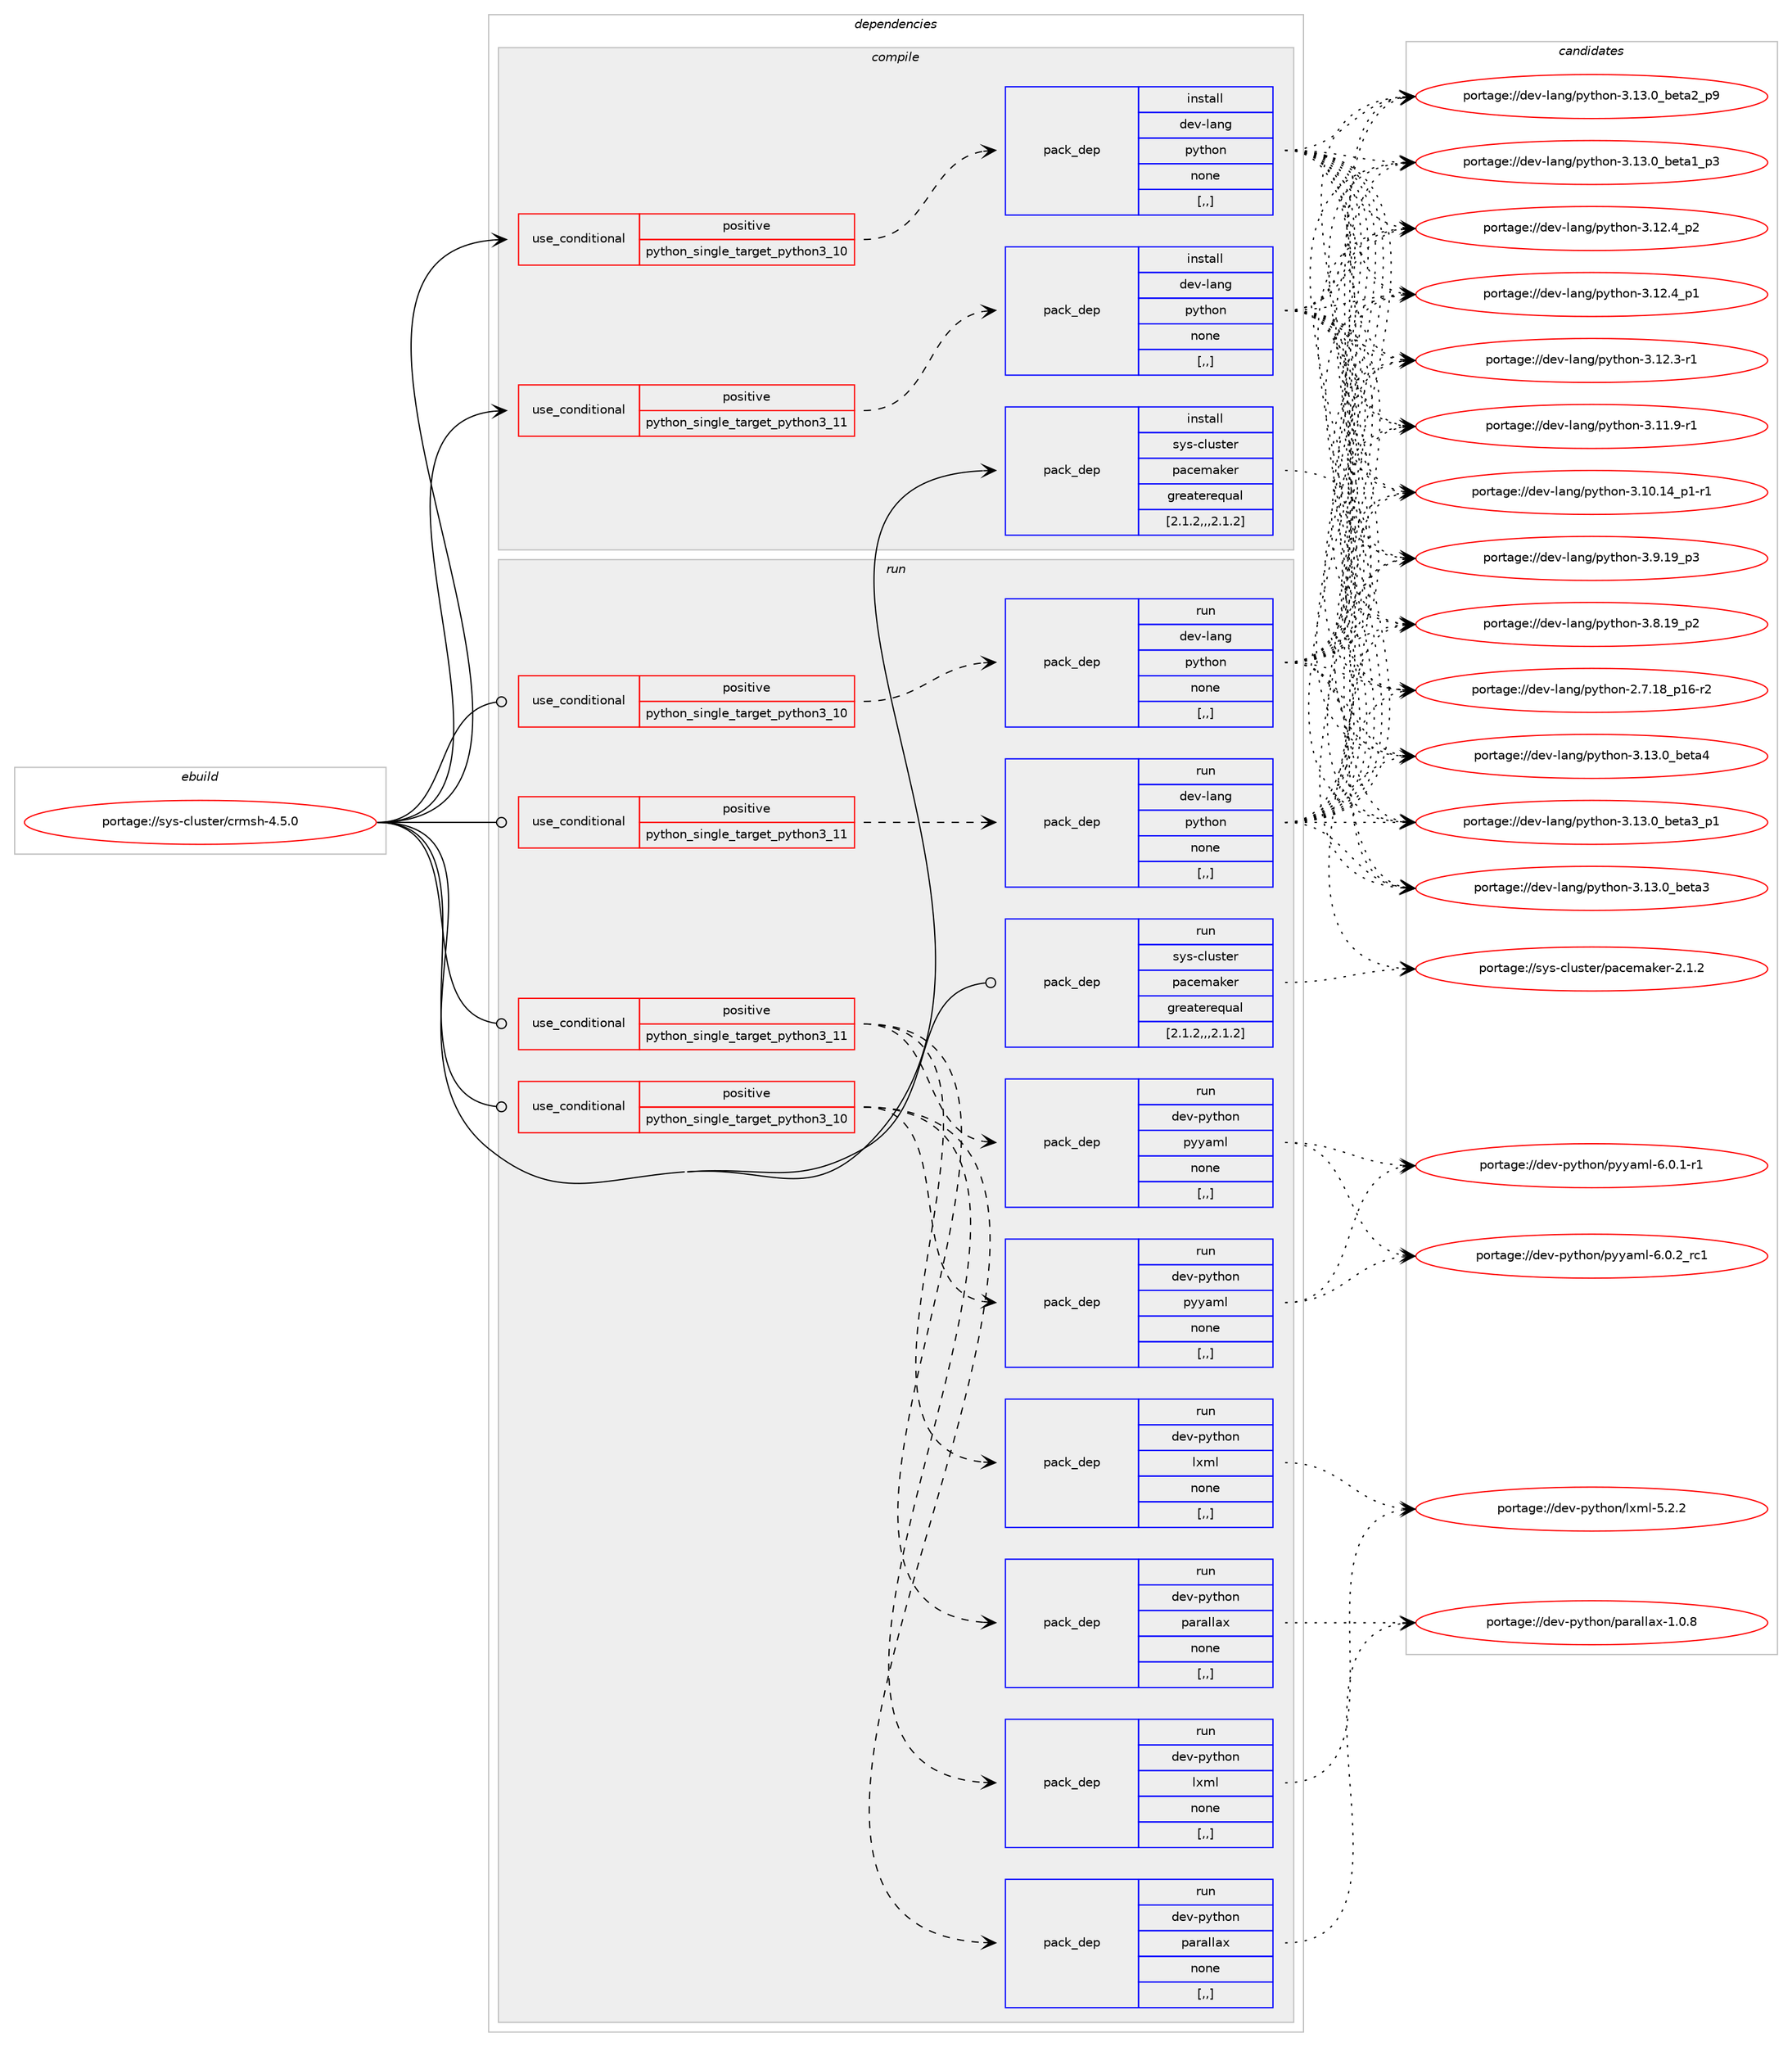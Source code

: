digraph prolog {

# *************
# Graph options
# *************

newrank=true;
concentrate=true;
compound=true;
graph [rankdir=LR,fontname=Helvetica,fontsize=10,ranksep=1.5];#, ranksep=2.5, nodesep=0.2];
edge  [arrowhead=vee];
node  [fontname=Helvetica,fontsize=10];

# **********
# The ebuild
# **********

subgraph cluster_leftcol {
color=gray;
label=<<i>ebuild</i>>;
id [label="portage://sys-cluster/crmsh-4.5.0", color=red, width=4, href="../sys-cluster/crmsh-4.5.0.svg"];
}

# ****************
# The dependencies
# ****************

subgraph cluster_midcol {
color=gray;
label=<<i>dependencies</i>>;
subgraph cluster_compile {
fillcolor="#eeeeee";
style=filled;
label=<<i>compile</i>>;
subgraph cond114196 {
dependency430208 [label=<<TABLE BORDER="0" CELLBORDER="1" CELLSPACING="0" CELLPADDING="4"><TR><TD ROWSPAN="3" CELLPADDING="10">use_conditional</TD></TR><TR><TD>positive</TD></TR><TR><TD>python_single_target_python3_10</TD></TR></TABLE>>, shape=none, color=red];
subgraph pack313068 {
dependency430209 [label=<<TABLE BORDER="0" CELLBORDER="1" CELLSPACING="0" CELLPADDING="4" WIDTH="220"><TR><TD ROWSPAN="6" CELLPADDING="30">pack_dep</TD></TR><TR><TD WIDTH="110">install</TD></TR><TR><TD>dev-lang</TD></TR><TR><TD>python</TD></TR><TR><TD>none</TD></TR><TR><TD>[,,]</TD></TR></TABLE>>, shape=none, color=blue];
}
dependency430208:e -> dependency430209:w [weight=20,style="dashed",arrowhead="vee"];
}
id:e -> dependency430208:w [weight=20,style="solid",arrowhead="vee"];
subgraph cond114197 {
dependency430210 [label=<<TABLE BORDER="0" CELLBORDER="1" CELLSPACING="0" CELLPADDING="4"><TR><TD ROWSPAN="3" CELLPADDING="10">use_conditional</TD></TR><TR><TD>positive</TD></TR><TR><TD>python_single_target_python3_11</TD></TR></TABLE>>, shape=none, color=red];
subgraph pack313069 {
dependency430211 [label=<<TABLE BORDER="0" CELLBORDER="1" CELLSPACING="0" CELLPADDING="4" WIDTH="220"><TR><TD ROWSPAN="6" CELLPADDING="30">pack_dep</TD></TR><TR><TD WIDTH="110">install</TD></TR><TR><TD>dev-lang</TD></TR><TR><TD>python</TD></TR><TR><TD>none</TD></TR><TR><TD>[,,]</TD></TR></TABLE>>, shape=none, color=blue];
}
dependency430210:e -> dependency430211:w [weight=20,style="dashed",arrowhead="vee"];
}
id:e -> dependency430210:w [weight=20,style="solid",arrowhead="vee"];
subgraph pack313070 {
dependency430212 [label=<<TABLE BORDER="0" CELLBORDER="1" CELLSPACING="0" CELLPADDING="4" WIDTH="220"><TR><TD ROWSPAN="6" CELLPADDING="30">pack_dep</TD></TR><TR><TD WIDTH="110">install</TD></TR><TR><TD>sys-cluster</TD></TR><TR><TD>pacemaker</TD></TR><TR><TD>greaterequal</TD></TR><TR><TD>[2.1.2,,,2.1.2]</TD></TR></TABLE>>, shape=none, color=blue];
}
id:e -> dependency430212:w [weight=20,style="solid",arrowhead="vee"];
}
subgraph cluster_compileandrun {
fillcolor="#eeeeee";
style=filled;
label=<<i>compile and run</i>>;
}
subgraph cluster_run {
fillcolor="#eeeeee";
style=filled;
label=<<i>run</i>>;
subgraph cond114198 {
dependency430213 [label=<<TABLE BORDER="0" CELLBORDER="1" CELLSPACING="0" CELLPADDING="4"><TR><TD ROWSPAN="3" CELLPADDING="10">use_conditional</TD></TR><TR><TD>positive</TD></TR><TR><TD>python_single_target_python3_10</TD></TR></TABLE>>, shape=none, color=red];
subgraph pack313071 {
dependency430214 [label=<<TABLE BORDER="0" CELLBORDER="1" CELLSPACING="0" CELLPADDING="4" WIDTH="220"><TR><TD ROWSPAN="6" CELLPADDING="30">pack_dep</TD></TR><TR><TD WIDTH="110">run</TD></TR><TR><TD>dev-lang</TD></TR><TR><TD>python</TD></TR><TR><TD>none</TD></TR><TR><TD>[,,]</TD></TR></TABLE>>, shape=none, color=blue];
}
dependency430213:e -> dependency430214:w [weight=20,style="dashed",arrowhead="vee"];
}
id:e -> dependency430213:w [weight=20,style="solid",arrowhead="odot"];
subgraph cond114199 {
dependency430215 [label=<<TABLE BORDER="0" CELLBORDER="1" CELLSPACING="0" CELLPADDING="4"><TR><TD ROWSPAN="3" CELLPADDING="10">use_conditional</TD></TR><TR><TD>positive</TD></TR><TR><TD>python_single_target_python3_10</TD></TR></TABLE>>, shape=none, color=red];
subgraph pack313072 {
dependency430216 [label=<<TABLE BORDER="0" CELLBORDER="1" CELLSPACING="0" CELLPADDING="4" WIDTH="220"><TR><TD ROWSPAN="6" CELLPADDING="30">pack_dep</TD></TR><TR><TD WIDTH="110">run</TD></TR><TR><TD>dev-python</TD></TR><TR><TD>lxml</TD></TR><TR><TD>none</TD></TR><TR><TD>[,,]</TD></TR></TABLE>>, shape=none, color=blue];
}
dependency430215:e -> dependency430216:w [weight=20,style="dashed",arrowhead="vee"];
subgraph pack313073 {
dependency430217 [label=<<TABLE BORDER="0" CELLBORDER="1" CELLSPACING="0" CELLPADDING="4" WIDTH="220"><TR><TD ROWSPAN="6" CELLPADDING="30">pack_dep</TD></TR><TR><TD WIDTH="110">run</TD></TR><TR><TD>dev-python</TD></TR><TR><TD>parallax</TD></TR><TR><TD>none</TD></TR><TR><TD>[,,]</TD></TR></TABLE>>, shape=none, color=blue];
}
dependency430215:e -> dependency430217:w [weight=20,style="dashed",arrowhead="vee"];
subgraph pack313074 {
dependency430218 [label=<<TABLE BORDER="0" CELLBORDER="1" CELLSPACING="0" CELLPADDING="4" WIDTH="220"><TR><TD ROWSPAN="6" CELLPADDING="30">pack_dep</TD></TR><TR><TD WIDTH="110">run</TD></TR><TR><TD>dev-python</TD></TR><TR><TD>pyyaml</TD></TR><TR><TD>none</TD></TR><TR><TD>[,,]</TD></TR></TABLE>>, shape=none, color=blue];
}
dependency430215:e -> dependency430218:w [weight=20,style="dashed",arrowhead="vee"];
}
id:e -> dependency430215:w [weight=20,style="solid",arrowhead="odot"];
subgraph cond114200 {
dependency430219 [label=<<TABLE BORDER="0" CELLBORDER="1" CELLSPACING="0" CELLPADDING="4"><TR><TD ROWSPAN="3" CELLPADDING="10">use_conditional</TD></TR><TR><TD>positive</TD></TR><TR><TD>python_single_target_python3_11</TD></TR></TABLE>>, shape=none, color=red];
subgraph pack313075 {
dependency430220 [label=<<TABLE BORDER="0" CELLBORDER="1" CELLSPACING="0" CELLPADDING="4" WIDTH="220"><TR><TD ROWSPAN="6" CELLPADDING="30">pack_dep</TD></TR><TR><TD WIDTH="110">run</TD></TR><TR><TD>dev-lang</TD></TR><TR><TD>python</TD></TR><TR><TD>none</TD></TR><TR><TD>[,,]</TD></TR></TABLE>>, shape=none, color=blue];
}
dependency430219:e -> dependency430220:w [weight=20,style="dashed",arrowhead="vee"];
}
id:e -> dependency430219:w [weight=20,style="solid",arrowhead="odot"];
subgraph cond114201 {
dependency430221 [label=<<TABLE BORDER="0" CELLBORDER="1" CELLSPACING="0" CELLPADDING="4"><TR><TD ROWSPAN="3" CELLPADDING="10">use_conditional</TD></TR><TR><TD>positive</TD></TR><TR><TD>python_single_target_python3_11</TD></TR></TABLE>>, shape=none, color=red];
subgraph pack313076 {
dependency430222 [label=<<TABLE BORDER="0" CELLBORDER="1" CELLSPACING="0" CELLPADDING="4" WIDTH="220"><TR><TD ROWSPAN="6" CELLPADDING="30">pack_dep</TD></TR><TR><TD WIDTH="110">run</TD></TR><TR><TD>dev-python</TD></TR><TR><TD>lxml</TD></TR><TR><TD>none</TD></TR><TR><TD>[,,]</TD></TR></TABLE>>, shape=none, color=blue];
}
dependency430221:e -> dependency430222:w [weight=20,style="dashed",arrowhead="vee"];
subgraph pack313077 {
dependency430223 [label=<<TABLE BORDER="0" CELLBORDER="1" CELLSPACING="0" CELLPADDING="4" WIDTH="220"><TR><TD ROWSPAN="6" CELLPADDING="30">pack_dep</TD></TR><TR><TD WIDTH="110">run</TD></TR><TR><TD>dev-python</TD></TR><TR><TD>parallax</TD></TR><TR><TD>none</TD></TR><TR><TD>[,,]</TD></TR></TABLE>>, shape=none, color=blue];
}
dependency430221:e -> dependency430223:w [weight=20,style="dashed",arrowhead="vee"];
subgraph pack313078 {
dependency430224 [label=<<TABLE BORDER="0" CELLBORDER="1" CELLSPACING="0" CELLPADDING="4" WIDTH="220"><TR><TD ROWSPAN="6" CELLPADDING="30">pack_dep</TD></TR><TR><TD WIDTH="110">run</TD></TR><TR><TD>dev-python</TD></TR><TR><TD>pyyaml</TD></TR><TR><TD>none</TD></TR><TR><TD>[,,]</TD></TR></TABLE>>, shape=none, color=blue];
}
dependency430221:e -> dependency430224:w [weight=20,style="dashed",arrowhead="vee"];
}
id:e -> dependency430221:w [weight=20,style="solid",arrowhead="odot"];
subgraph pack313079 {
dependency430225 [label=<<TABLE BORDER="0" CELLBORDER="1" CELLSPACING="0" CELLPADDING="4" WIDTH="220"><TR><TD ROWSPAN="6" CELLPADDING="30">pack_dep</TD></TR><TR><TD WIDTH="110">run</TD></TR><TR><TD>sys-cluster</TD></TR><TR><TD>pacemaker</TD></TR><TR><TD>greaterequal</TD></TR><TR><TD>[2.1.2,,,2.1.2]</TD></TR></TABLE>>, shape=none, color=blue];
}
id:e -> dependency430225:w [weight=20,style="solid",arrowhead="odot"];
}
}

# **************
# The candidates
# **************

subgraph cluster_choices {
rank=same;
color=gray;
label=<<i>candidates</i>>;

subgraph choice313068 {
color=black;
nodesep=1;
choice1001011184510897110103471121211161041111104551464951464895981011169752 [label="portage://dev-lang/python-3.13.0_beta4", color=red, width=4,href="../dev-lang/python-3.13.0_beta4.svg"];
choice10010111845108971101034711212111610411111045514649514648959810111697519511249 [label="portage://dev-lang/python-3.13.0_beta3_p1", color=red, width=4,href="../dev-lang/python-3.13.0_beta3_p1.svg"];
choice1001011184510897110103471121211161041111104551464951464895981011169751 [label="portage://dev-lang/python-3.13.0_beta3", color=red, width=4,href="../dev-lang/python-3.13.0_beta3.svg"];
choice10010111845108971101034711212111610411111045514649514648959810111697509511257 [label="portage://dev-lang/python-3.13.0_beta2_p9", color=red, width=4,href="../dev-lang/python-3.13.0_beta2_p9.svg"];
choice10010111845108971101034711212111610411111045514649514648959810111697499511251 [label="portage://dev-lang/python-3.13.0_beta1_p3", color=red, width=4,href="../dev-lang/python-3.13.0_beta1_p3.svg"];
choice100101118451089711010347112121116104111110455146495046529511250 [label="portage://dev-lang/python-3.12.4_p2", color=red, width=4,href="../dev-lang/python-3.12.4_p2.svg"];
choice100101118451089711010347112121116104111110455146495046529511249 [label="portage://dev-lang/python-3.12.4_p1", color=red, width=4,href="../dev-lang/python-3.12.4_p1.svg"];
choice100101118451089711010347112121116104111110455146495046514511449 [label="portage://dev-lang/python-3.12.3-r1", color=red, width=4,href="../dev-lang/python-3.12.3-r1.svg"];
choice100101118451089711010347112121116104111110455146494946574511449 [label="portage://dev-lang/python-3.11.9-r1", color=red, width=4,href="../dev-lang/python-3.11.9-r1.svg"];
choice100101118451089711010347112121116104111110455146494846495295112494511449 [label="portage://dev-lang/python-3.10.14_p1-r1", color=red, width=4,href="../dev-lang/python-3.10.14_p1-r1.svg"];
choice100101118451089711010347112121116104111110455146574649579511251 [label="portage://dev-lang/python-3.9.19_p3", color=red, width=4,href="../dev-lang/python-3.9.19_p3.svg"];
choice100101118451089711010347112121116104111110455146564649579511250 [label="portage://dev-lang/python-3.8.19_p2", color=red, width=4,href="../dev-lang/python-3.8.19_p2.svg"];
choice100101118451089711010347112121116104111110455046554649569511249544511450 [label="portage://dev-lang/python-2.7.18_p16-r2", color=red, width=4,href="../dev-lang/python-2.7.18_p16-r2.svg"];
dependency430209:e -> choice1001011184510897110103471121211161041111104551464951464895981011169752:w [style=dotted,weight="100"];
dependency430209:e -> choice10010111845108971101034711212111610411111045514649514648959810111697519511249:w [style=dotted,weight="100"];
dependency430209:e -> choice1001011184510897110103471121211161041111104551464951464895981011169751:w [style=dotted,weight="100"];
dependency430209:e -> choice10010111845108971101034711212111610411111045514649514648959810111697509511257:w [style=dotted,weight="100"];
dependency430209:e -> choice10010111845108971101034711212111610411111045514649514648959810111697499511251:w [style=dotted,weight="100"];
dependency430209:e -> choice100101118451089711010347112121116104111110455146495046529511250:w [style=dotted,weight="100"];
dependency430209:e -> choice100101118451089711010347112121116104111110455146495046529511249:w [style=dotted,weight="100"];
dependency430209:e -> choice100101118451089711010347112121116104111110455146495046514511449:w [style=dotted,weight="100"];
dependency430209:e -> choice100101118451089711010347112121116104111110455146494946574511449:w [style=dotted,weight="100"];
dependency430209:e -> choice100101118451089711010347112121116104111110455146494846495295112494511449:w [style=dotted,weight="100"];
dependency430209:e -> choice100101118451089711010347112121116104111110455146574649579511251:w [style=dotted,weight="100"];
dependency430209:e -> choice100101118451089711010347112121116104111110455146564649579511250:w [style=dotted,weight="100"];
dependency430209:e -> choice100101118451089711010347112121116104111110455046554649569511249544511450:w [style=dotted,weight="100"];
}
subgraph choice313069 {
color=black;
nodesep=1;
choice1001011184510897110103471121211161041111104551464951464895981011169752 [label="portage://dev-lang/python-3.13.0_beta4", color=red, width=4,href="../dev-lang/python-3.13.0_beta4.svg"];
choice10010111845108971101034711212111610411111045514649514648959810111697519511249 [label="portage://dev-lang/python-3.13.0_beta3_p1", color=red, width=4,href="../dev-lang/python-3.13.0_beta3_p1.svg"];
choice1001011184510897110103471121211161041111104551464951464895981011169751 [label="portage://dev-lang/python-3.13.0_beta3", color=red, width=4,href="../dev-lang/python-3.13.0_beta3.svg"];
choice10010111845108971101034711212111610411111045514649514648959810111697509511257 [label="portage://dev-lang/python-3.13.0_beta2_p9", color=red, width=4,href="../dev-lang/python-3.13.0_beta2_p9.svg"];
choice10010111845108971101034711212111610411111045514649514648959810111697499511251 [label="portage://dev-lang/python-3.13.0_beta1_p3", color=red, width=4,href="../dev-lang/python-3.13.0_beta1_p3.svg"];
choice100101118451089711010347112121116104111110455146495046529511250 [label="portage://dev-lang/python-3.12.4_p2", color=red, width=4,href="../dev-lang/python-3.12.4_p2.svg"];
choice100101118451089711010347112121116104111110455146495046529511249 [label="portage://dev-lang/python-3.12.4_p1", color=red, width=4,href="../dev-lang/python-3.12.4_p1.svg"];
choice100101118451089711010347112121116104111110455146495046514511449 [label="portage://dev-lang/python-3.12.3-r1", color=red, width=4,href="../dev-lang/python-3.12.3-r1.svg"];
choice100101118451089711010347112121116104111110455146494946574511449 [label="portage://dev-lang/python-3.11.9-r1", color=red, width=4,href="../dev-lang/python-3.11.9-r1.svg"];
choice100101118451089711010347112121116104111110455146494846495295112494511449 [label="portage://dev-lang/python-3.10.14_p1-r1", color=red, width=4,href="../dev-lang/python-3.10.14_p1-r1.svg"];
choice100101118451089711010347112121116104111110455146574649579511251 [label="portage://dev-lang/python-3.9.19_p3", color=red, width=4,href="../dev-lang/python-3.9.19_p3.svg"];
choice100101118451089711010347112121116104111110455146564649579511250 [label="portage://dev-lang/python-3.8.19_p2", color=red, width=4,href="../dev-lang/python-3.8.19_p2.svg"];
choice100101118451089711010347112121116104111110455046554649569511249544511450 [label="portage://dev-lang/python-2.7.18_p16-r2", color=red, width=4,href="../dev-lang/python-2.7.18_p16-r2.svg"];
dependency430211:e -> choice1001011184510897110103471121211161041111104551464951464895981011169752:w [style=dotted,weight="100"];
dependency430211:e -> choice10010111845108971101034711212111610411111045514649514648959810111697519511249:w [style=dotted,weight="100"];
dependency430211:e -> choice1001011184510897110103471121211161041111104551464951464895981011169751:w [style=dotted,weight="100"];
dependency430211:e -> choice10010111845108971101034711212111610411111045514649514648959810111697509511257:w [style=dotted,weight="100"];
dependency430211:e -> choice10010111845108971101034711212111610411111045514649514648959810111697499511251:w [style=dotted,weight="100"];
dependency430211:e -> choice100101118451089711010347112121116104111110455146495046529511250:w [style=dotted,weight="100"];
dependency430211:e -> choice100101118451089711010347112121116104111110455146495046529511249:w [style=dotted,weight="100"];
dependency430211:e -> choice100101118451089711010347112121116104111110455146495046514511449:w [style=dotted,weight="100"];
dependency430211:e -> choice100101118451089711010347112121116104111110455146494946574511449:w [style=dotted,weight="100"];
dependency430211:e -> choice100101118451089711010347112121116104111110455146494846495295112494511449:w [style=dotted,weight="100"];
dependency430211:e -> choice100101118451089711010347112121116104111110455146574649579511251:w [style=dotted,weight="100"];
dependency430211:e -> choice100101118451089711010347112121116104111110455146564649579511250:w [style=dotted,weight="100"];
dependency430211:e -> choice100101118451089711010347112121116104111110455046554649569511249544511450:w [style=dotted,weight="100"];
}
subgraph choice313070 {
color=black;
nodesep=1;
choice115121115459910811711511610111447112979910110997107101114455046494650 [label="portage://sys-cluster/pacemaker-2.1.2", color=red, width=4,href="../sys-cluster/pacemaker-2.1.2.svg"];
dependency430212:e -> choice115121115459910811711511610111447112979910110997107101114455046494650:w [style=dotted,weight="100"];
}
subgraph choice313071 {
color=black;
nodesep=1;
choice1001011184510897110103471121211161041111104551464951464895981011169752 [label="portage://dev-lang/python-3.13.0_beta4", color=red, width=4,href="../dev-lang/python-3.13.0_beta4.svg"];
choice10010111845108971101034711212111610411111045514649514648959810111697519511249 [label="portage://dev-lang/python-3.13.0_beta3_p1", color=red, width=4,href="../dev-lang/python-3.13.0_beta3_p1.svg"];
choice1001011184510897110103471121211161041111104551464951464895981011169751 [label="portage://dev-lang/python-3.13.0_beta3", color=red, width=4,href="../dev-lang/python-3.13.0_beta3.svg"];
choice10010111845108971101034711212111610411111045514649514648959810111697509511257 [label="portage://dev-lang/python-3.13.0_beta2_p9", color=red, width=4,href="../dev-lang/python-3.13.0_beta2_p9.svg"];
choice10010111845108971101034711212111610411111045514649514648959810111697499511251 [label="portage://dev-lang/python-3.13.0_beta1_p3", color=red, width=4,href="../dev-lang/python-3.13.0_beta1_p3.svg"];
choice100101118451089711010347112121116104111110455146495046529511250 [label="portage://dev-lang/python-3.12.4_p2", color=red, width=4,href="../dev-lang/python-3.12.4_p2.svg"];
choice100101118451089711010347112121116104111110455146495046529511249 [label="portage://dev-lang/python-3.12.4_p1", color=red, width=4,href="../dev-lang/python-3.12.4_p1.svg"];
choice100101118451089711010347112121116104111110455146495046514511449 [label="portage://dev-lang/python-3.12.3-r1", color=red, width=4,href="../dev-lang/python-3.12.3-r1.svg"];
choice100101118451089711010347112121116104111110455146494946574511449 [label="portage://dev-lang/python-3.11.9-r1", color=red, width=4,href="../dev-lang/python-3.11.9-r1.svg"];
choice100101118451089711010347112121116104111110455146494846495295112494511449 [label="portage://dev-lang/python-3.10.14_p1-r1", color=red, width=4,href="../dev-lang/python-3.10.14_p1-r1.svg"];
choice100101118451089711010347112121116104111110455146574649579511251 [label="portage://dev-lang/python-3.9.19_p3", color=red, width=4,href="../dev-lang/python-3.9.19_p3.svg"];
choice100101118451089711010347112121116104111110455146564649579511250 [label="portage://dev-lang/python-3.8.19_p2", color=red, width=4,href="../dev-lang/python-3.8.19_p2.svg"];
choice100101118451089711010347112121116104111110455046554649569511249544511450 [label="portage://dev-lang/python-2.7.18_p16-r2", color=red, width=4,href="../dev-lang/python-2.7.18_p16-r2.svg"];
dependency430214:e -> choice1001011184510897110103471121211161041111104551464951464895981011169752:w [style=dotted,weight="100"];
dependency430214:e -> choice10010111845108971101034711212111610411111045514649514648959810111697519511249:w [style=dotted,weight="100"];
dependency430214:e -> choice1001011184510897110103471121211161041111104551464951464895981011169751:w [style=dotted,weight="100"];
dependency430214:e -> choice10010111845108971101034711212111610411111045514649514648959810111697509511257:w [style=dotted,weight="100"];
dependency430214:e -> choice10010111845108971101034711212111610411111045514649514648959810111697499511251:w [style=dotted,weight="100"];
dependency430214:e -> choice100101118451089711010347112121116104111110455146495046529511250:w [style=dotted,weight="100"];
dependency430214:e -> choice100101118451089711010347112121116104111110455146495046529511249:w [style=dotted,weight="100"];
dependency430214:e -> choice100101118451089711010347112121116104111110455146495046514511449:w [style=dotted,weight="100"];
dependency430214:e -> choice100101118451089711010347112121116104111110455146494946574511449:w [style=dotted,weight="100"];
dependency430214:e -> choice100101118451089711010347112121116104111110455146494846495295112494511449:w [style=dotted,weight="100"];
dependency430214:e -> choice100101118451089711010347112121116104111110455146574649579511251:w [style=dotted,weight="100"];
dependency430214:e -> choice100101118451089711010347112121116104111110455146564649579511250:w [style=dotted,weight="100"];
dependency430214:e -> choice100101118451089711010347112121116104111110455046554649569511249544511450:w [style=dotted,weight="100"];
}
subgraph choice313072 {
color=black;
nodesep=1;
choice1001011184511212111610411111047108120109108455346504650 [label="portage://dev-python/lxml-5.2.2", color=red, width=4,href="../dev-python/lxml-5.2.2.svg"];
dependency430216:e -> choice1001011184511212111610411111047108120109108455346504650:w [style=dotted,weight="100"];
}
subgraph choice313073 {
color=black;
nodesep=1;
choice1001011184511212111610411111047112971149710810897120454946484656 [label="portage://dev-python/parallax-1.0.8", color=red, width=4,href="../dev-python/parallax-1.0.8.svg"];
dependency430217:e -> choice1001011184511212111610411111047112971149710810897120454946484656:w [style=dotted,weight="100"];
}
subgraph choice313074 {
color=black;
nodesep=1;
choice100101118451121211161041111104711212112197109108455446484650951149949 [label="portage://dev-python/pyyaml-6.0.2_rc1", color=red, width=4,href="../dev-python/pyyaml-6.0.2_rc1.svg"];
choice1001011184511212111610411111047112121121971091084554464846494511449 [label="portage://dev-python/pyyaml-6.0.1-r1", color=red, width=4,href="../dev-python/pyyaml-6.0.1-r1.svg"];
dependency430218:e -> choice100101118451121211161041111104711212112197109108455446484650951149949:w [style=dotted,weight="100"];
dependency430218:e -> choice1001011184511212111610411111047112121121971091084554464846494511449:w [style=dotted,weight="100"];
}
subgraph choice313075 {
color=black;
nodesep=1;
choice1001011184510897110103471121211161041111104551464951464895981011169752 [label="portage://dev-lang/python-3.13.0_beta4", color=red, width=4,href="../dev-lang/python-3.13.0_beta4.svg"];
choice10010111845108971101034711212111610411111045514649514648959810111697519511249 [label="portage://dev-lang/python-3.13.0_beta3_p1", color=red, width=4,href="../dev-lang/python-3.13.0_beta3_p1.svg"];
choice1001011184510897110103471121211161041111104551464951464895981011169751 [label="portage://dev-lang/python-3.13.0_beta3", color=red, width=4,href="../dev-lang/python-3.13.0_beta3.svg"];
choice10010111845108971101034711212111610411111045514649514648959810111697509511257 [label="portage://dev-lang/python-3.13.0_beta2_p9", color=red, width=4,href="../dev-lang/python-3.13.0_beta2_p9.svg"];
choice10010111845108971101034711212111610411111045514649514648959810111697499511251 [label="portage://dev-lang/python-3.13.0_beta1_p3", color=red, width=4,href="../dev-lang/python-3.13.0_beta1_p3.svg"];
choice100101118451089711010347112121116104111110455146495046529511250 [label="portage://dev-lang/python-3.12.4_p2", color=red, width=4,href="../dev-lang/python-3.12.4_p2.svg"];
choice100101118451089711010347112121116104111110455146495046529511249 [label="portage://dev-lang/python-3.12.4_p1", color=red, width=4,href="../dev-lang/python-3.12.4_p1.svg"];
choice100101118451089711010347112121116104111110455146495046514511449 [label="portage://dev-lang/python-3.12.3-r1", color=red, width=4,href="../dev-lang/python-3.12.3-r1.svg"];
choice100101118451089711010347112121116104111110455146494946574511449 [label="portage://dev-lang/python-3.11.9-r1", color=red, width=4,href="../dev-lang/python-3.11.9-r1.svg"];
choice100101118451089711010347112121116104111110455146494846495295112494511449 [label="portage://dev-lang/python-3.10.14_p1-r1", color=red, width=4,href="../dev-lang/python-3.10.14_p1-r1.svg"];
choice100101118451089711010347112121116104111110455146574649579511251 [label="portage://dev-lang/python-3.9.19_p3", color=red, width=4,href="../dev-lang/python-3.9.19_p3.svg"];
choice100101118451089711010347112121116104111110455146564649579511250 [label="portage://dev-lang/python-3.8.19_p2", color=red, width=4,href="../dev-lang/python-3.8.19_p2.svg"];
choice100101118451089711010347112121116104111110455046554649569511249544511450 [label="portage://dev-lang/python-2.7.18_p16-r2", color=red, width=4,href="../dev-lang/python-2.7.18_p16-r2.svg"];
dependency430220:e -> choice1001011184510897110103471121211161041111104551464951464895981011169752:w [style=dotted,weight="100"];
dependency430220:e -> choice10010111845108971101034711212111610411111045514649514648959810111697519511249:w [style=dotted,weight="100"];
dependency430220:e -> choice1001011184510897110103471121211161041111104551464951464895981011169751:w [style=dotted,weight="100"];
dependency430220:e -> choice10010111845108971101034711212111610411111045514649514648959810111697509511257:w [style=dotted,weight="100"];
dependency430220:e -> choice10010111845108971101034711212111610411111045514649514648959810111697499511251:w [style=dotted,weight="100"];
dependency430220:e -> choice100101118451089711010347112121116104111110455146495046529511250:w [style=dotted,weight="100"];
dependency430220:e -> choice100101118451089711010347112121116104111110455146495046529511249:w [style=dotted,weight="100"];
dependency430220:e -> choice100101118451089711010347112121116104111110455146495046514511449:w [style=dotted,weight="100"];
dependency430220:e -> choice100101118451089711010347112121116104111110455146494946574511449:w [style=dotted,weight="100"];
dependency430220:e -> choice100101118451089711010347112121116104111110455146494846495295112494511449:w [style=dotted,weight="100"];
dependency430220:e -> choice100101118451089711010347112121116104111110455146574649579511251:w [style=dotted,weight="100"];
dependency430220:e -> choice100101118451089711010347112121116104111110455146564649579511250:w [style=dotted,weight="100"];
dependency430220:e -> choice100101118451089711010347112121116104111110455046554649569511249544511450:w [style=dotted,weight="100"];
}
subgraph choice313076 {
color=black;
nodesep=1;
choice1001011184511212111610411111047108120109108455346504650 [label="portage://dev-python/lxml-5.2.2", color=red, width=4,href="../dev-python/lxml-5.2.2.svg"];
dependency430222:e -> choice1001011184511212111610411111047108120109108455346504650:w [style=dotted,weight="100"];
}
subgraph choice313077 {
color=black;
nodesep=1;
choice1001011184511212111610411111047112971149710810897120454946484656 [label="portage://dev-python/parallax-1.0.8", color=red, width=4,href="../dev-python/parallax-1.0.8.svg"];
dependency430223:e -> choice1001011184511212111610411111047112971149710810897120454946484656:w [style=dotted,weight="100"];
}
subgraph choice313078 {
color=black;
nodesep=1;
choice100101118451121211161041111104711212112197109108455446484650951149949 [label="portage://dev-python/pyyaml-6.0.2_rc1", color=red, width=4,href="../dev-python/pyyaml-6.0.2_rc1.svg"];
choice1001011184511212111610411111047112121121971091084554464846494511449 [label="portage://dev-python/pyyaml-6.0.1-r1", color=red, width=4,href="../dev-python/pyyaml-6.0.1-r1.svg"];
dependency430224:e -> choice100101118451121211161041111104711212112197109108455446484650951149949:w [style=dotted,weight="100"];
dependency430224:e -> choice1001011184511212111610411111047112121121971091084554464846494511449:w [style=dotted,weight="100"];
}
subgraph choice313079 {
color=black;
nodesep=1;
choice115121115459910811711511610111447112979910110997107101114455046494650 [label="portage://sys-cluster/pacemaker-2.1.2", color=red, width=4,href="../sys-cluster/pacemaker-2.1.2.svg"];
dependency430225:e -> choice115121115459910811711511610111447112979910110997107101114455046494650:w [style=dotted,weight="100"];
}
}

}
